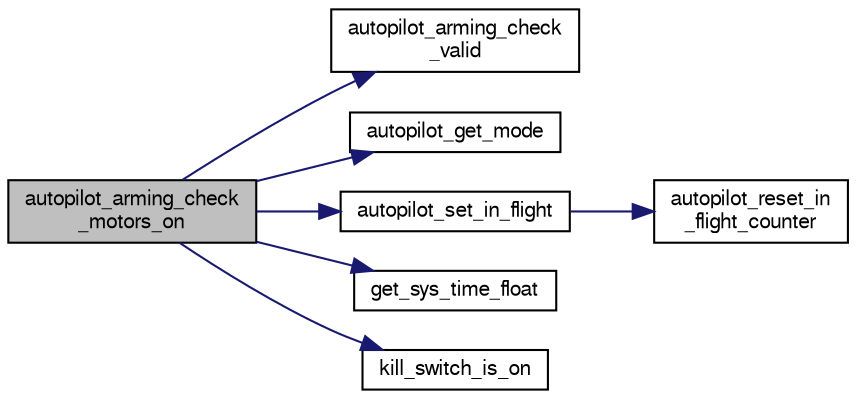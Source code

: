 digraph "autopilot_arming_check_motors_on"
{
  edge [fontname="FreeSans",fontsize="10",labelfontname="FreeSans",labelfontsize="10"];
  node [fontname="FreeSans",fontsize="10",shape=record];
  rankdir="LR";
  Node1 [label="autopilot_arming_check\l_motors_on",height=0.2,width=0.4,color="black", fillcolor="grey75", style="filled", fontcolor="black"];
  Node1 -> Node2 [color="midnightblue",fontsize="10",style="solid",fontname="FreeSans"];
  Node2 [label="autopilot_arming_check\l_valid",height=0.2,width=0.4,color="black", fillcolor="white", style="filled",URL="$autopilot__arming__yaw_8h.html#a9a3f76ba0d3ace35cce5ed473bad8284",tooltip="Checks all arm requirements and returns true if OK and false otherwise. "];
  Node1 -> Node3 [color="midnightblue",fontsize="10",style="solid",fontname="FreeSans"];
  Node3 [label="autopilot_get_mode",height=0.2,width=0.4,color="black", fillcolor="white", style="filled",URL="$autopilot_8c.html#a23af2ac2d4bcb9b71c869a409de61cc4",tooltip="get autopilot mode "];
  Node1 -> Node4 [color="midnightblue",fontsize="10",style="solid",fontname="FreeSans"];
  Node4 [label="autopilot_set_in_flight",height=0.2,width=0.4,color="black", fillcolor="white", style="filled",URL="$autopilot_8c.html#a26de92899cae6ff28c3420315f10802d",tooltip="set in_flight flag "];
  Node4 -> Node5 [color="midnightblue",fontsize="10",style="solid",fontname="FreeSans"];
  Node5 [label="autopilot_reset_in\l_flight_counter",height=0.2,width=0.4,color="black", fillcolor="white", style="filled",URL="$autopilot_8c.html#ac76c95ffcdfff623308f6075e3fb1018",tooltip="reset in_flight counter actual implementation is firmware dependent "];
  Node1 -> Node6 [color="midnightblue",fontsize="10",style="solid",fontname="FreeSans"];
  Node6 [label="get_sys_time_float",height=0.2,width=0.4,color="black", fillcolor="white", style="filled",URL="$sys__time_8h.html#af486c2fb33d8d33645256a9970eb056e",tooltip="Get the time in seconds since startup. "];
  Node1 -> Node7 [color="midnightblue",fontsize="10",style="solid",fontname="FreeSans"];
  Node7 [label="kill_switch_is_on",height=0.2,width=0.4,color="black", fillcolor="white", style="filled",URL="$rotorcraft_2autopilot__rc__helpers_8h.html#ac0cad24ec4c286be4262417eb5823094"];
}
